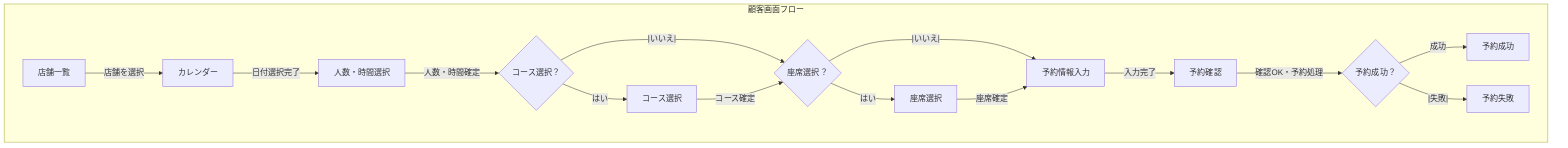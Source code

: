 flowchart TD
  subgraph CustomerFlow["顧客画面フロー"]
    CF1["店舗一覧"]
    %% 店舗選択後カレンダー表示
    CF1 -- 店舗を選択 --> CF2["カレンダー"]
    %% 日付選択後人数・時間へ
    CF2 -- 日付選択完了 --> CF3["人数・時間選択"]

    %% コース選択の分岐
    CF3 -->|人数・時間確定| D1{コース選択？}
    D1 -->|はい| CF4["コース選択"]
    D1 --|いいえ|--> D2{座席選択？}
    CF4 -- コース確定 --> D2

    %% 座席選択の分岐
    D2 -->|はい| CF5["座席選択"]
    D2 --|いいえ|--> CF6["予約情報入力"]
    CF5 -- 座席確定 --> CF6

    %% 情報入力後確認へ
    CF6 -- 入力完了 --> CF7["予約確認"]

    %% 成功判定
    CF7 -->|確認OK・予約処理| D3{予約成功？}
    D3 -->|成功| CF8["予約成功"]
    D3 --|失敗|--> CF9["予約失敗"]
  end